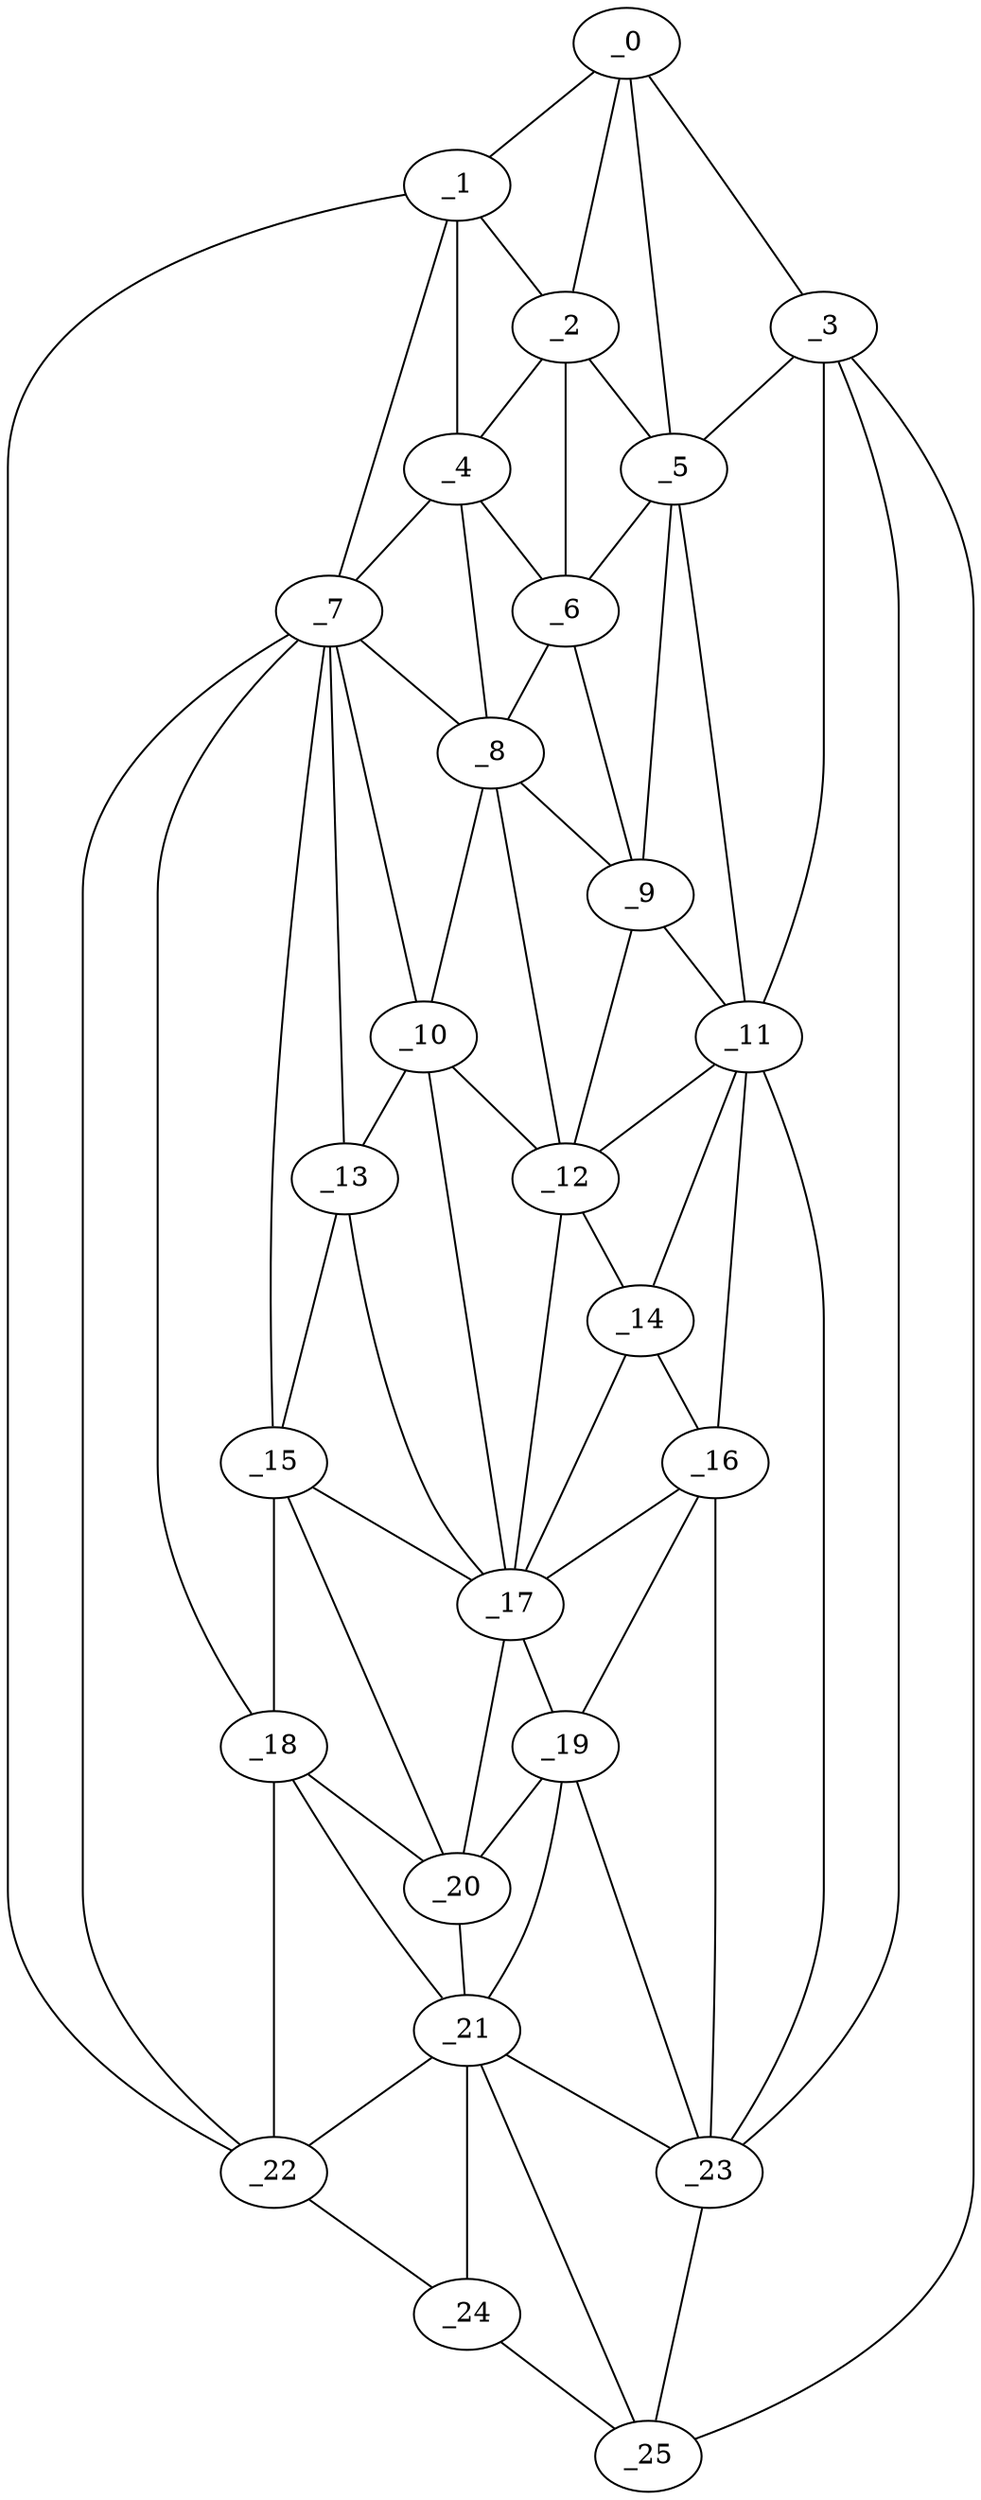 graph "obj65__30.gxl" {
	_0	 [x=17,
		y=10];
	_1	 [x=23,
		y=111];
	_0 -- _1	 [valence=1];
	_2	 [x=25,
		y=101];
	_0 -- _2	 [valence=2];
	_3	 [x=29,
		y=3];
	_0 -- _3	 [valence=1];
	_5	 [x=37,
		y=69];
	_0 -- _5	 [valence=1];
	_1 -- _2	 [valence=2];
	_4	 [x=30,
		y=104];
	_1 -- _4	 [valence=2];
	_7	 [x=40,
		y=107];
	_1 -- _7	 [valence=2];
	_22	 [x=94,
		y=126];
	_1 -- _22	 [valence=1];
	_2 -- _4	 [valence=2];
	_2 -- _5	 [valence=1];
	_6	 [x=40,
		y=76];
	_2 -- _6	 [valence=2];
	_3 -- _5	 [valence=1];
	_11	 [x=54,
		y=72];
	_3 -- _11	 [valence=2];
	_23	 [x=101,
		y=26];
	_3 -- _23	 [valence=1];
	_25	 [x=113,
		y=17];
	_3 -- _25	 [valence=1];
	_4 -- _6	 [valence=2];
	_4 -- _7	 [valence=1];
	_8	 [x=43,
		y=77];
	_4 -- _8	 [valence=2];
	_5 -- _6	 [valence=2];
	_9	 [x=49,
		y=72];
	_5 -- _9	 [valence=1];
	_5 -- _11	 [valence=2];
	_6 -- _8	 [valence=1];
	_6 -- _9	 [valence=2];
	_7 -- _8	 [valence=2];
	_10	 [x=53,
		y=85];
	_7 -- _10	 [valence=2];
	_13	 [x=55,
		y=92];
	_7 -- _13	 [valence=2];
	_15	 [x=60,
		y=98];
	_7 -- _15	 [valence=1];
	_18	 [x=63,
		y=107];
	_7 -- _18	 [valence=2];
	_7 -- _22	 [valence=2];
	_8 -- _9	 [valence=2];
	_8 -- _10	 [valence=2];
	_12	 [x=55,
		y=78];
	_8 -- _12	 [valence=1];
	_9 -- _11	 [valence=1];
	_9 -- _12	 [valence=1];
	_10 -- _12	 [valence=2];
	_10 -- _13	 [valence=2];
	_17	 [x=63,
		y=81];
	_10 -- _17	 [valence=1];
	_11 -- _12	 [valence=2];
	_14	 [x=58,
		y=74];
	_11 -- _14	 [valence=2];
	_16	 [x=63,
		y=74];
	_11 -- _16	 [valence=2];
	_11 -- _23	 [valence=2];
	_12 -- _14	 [valence=2];
	_12 -- _17	 [valence=2];
	_13 -- _15	 [valence=2];
	_13 -- _17	 [valence=2];
	_14 -- _16	 [valence=2];
	_14 -- _17	 [valence=2];
	_15 -- _17	 [valence=2];
	_15 -- _18	 [valence=2];
	_20	 [x=74,
		y=82];
	_15 -- _20	 [valence=2];
	_16 -- _17	 [valence=2];
	_19	 [x=74,
		y=77];
	_16 -- _19	 [valence=2];
	_16 -- _23	 [valence=1];
	_17 -- _19	 [valence=2];
	_17 -- _20	 [valence=1];
	_18 -- _20	 [valence=2];
	_21	 [x=90,
		y=89];
	_18 -- _21	 [valence=2];
	_18 -- _22	 [valence=1];
	_19 -- _20	 [valence=2];
	_19 -- _21	 [valence=2];
	_19 -- _23	 [valence=1];
	_20 -- _21	 [valence=2];
	_21 -- _22	 [valence=1];
	_21 -- _23	 [valence=2];
	_24	 [x=105,
		y=119];
	_21 -- _24	 [valence=2];
	_21 -- _25	 [valence=2];
	_22 -- _24	 [valence=1];
	_23 -- _25	 [valence=1];
	_24 -- _25	 [valence=1];
}
